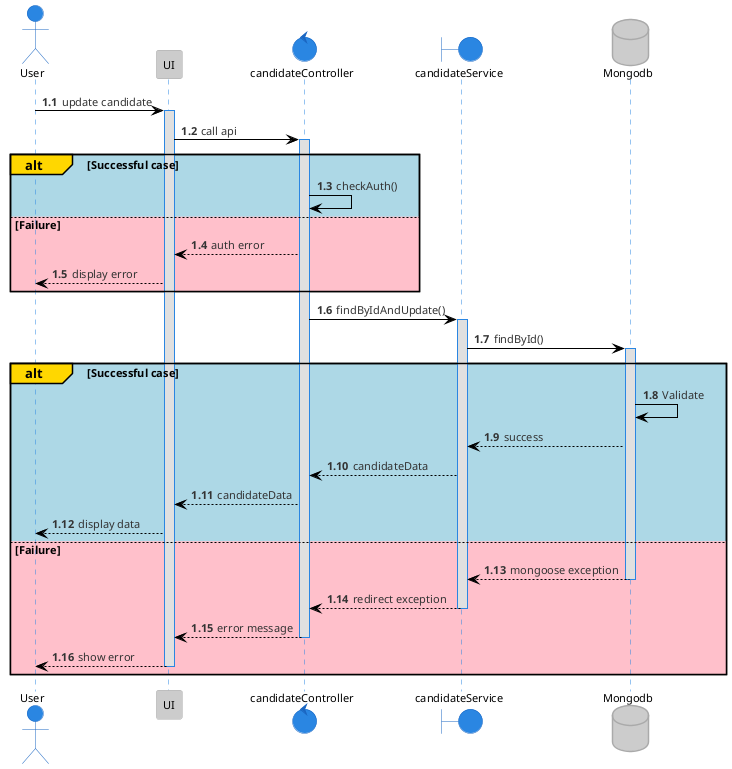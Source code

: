 @startuml updateCandidate
!theme reddress-lightblue

autonumber 1.1
actor User
participant UI
control  candidateController
boundary candidateService
database Mongodb


User -> UI: update candidate
activate UI
UI -> candidateController: call api
activate candidateController
alt#Gold #LightBlue Successful case
    candidateController -> candidateController: checkAuth()
else #Pink Failure
    candidateController --> UI: auth error
    UI --> User: display error
end

candidateController -> candidateService: findByIdAndUpdate()
activate candidateService
candidateService -> Mongodb: findById()

alt#Gold #LightBlue Successful case
    activate Mongodb
    Mongodb -> Mongodb: Validate
    Mongodb --> candidateService: success
    candidateService --> candidateController: candidateData
    candidateController --> UI: candidateData
    UI --> User: display data
else #Pink Failure
    Mongodb --> candidateService: mongoose exception
    deactivate Mongodb
    candidateService --> candidateController: redirect exception
    deactivate candidateService
    candidateController --> UI: error message
    deactivate candidateController
    UI --> User: show error
    deactivate Mongodb
    deactivate UI
end


@enduml
